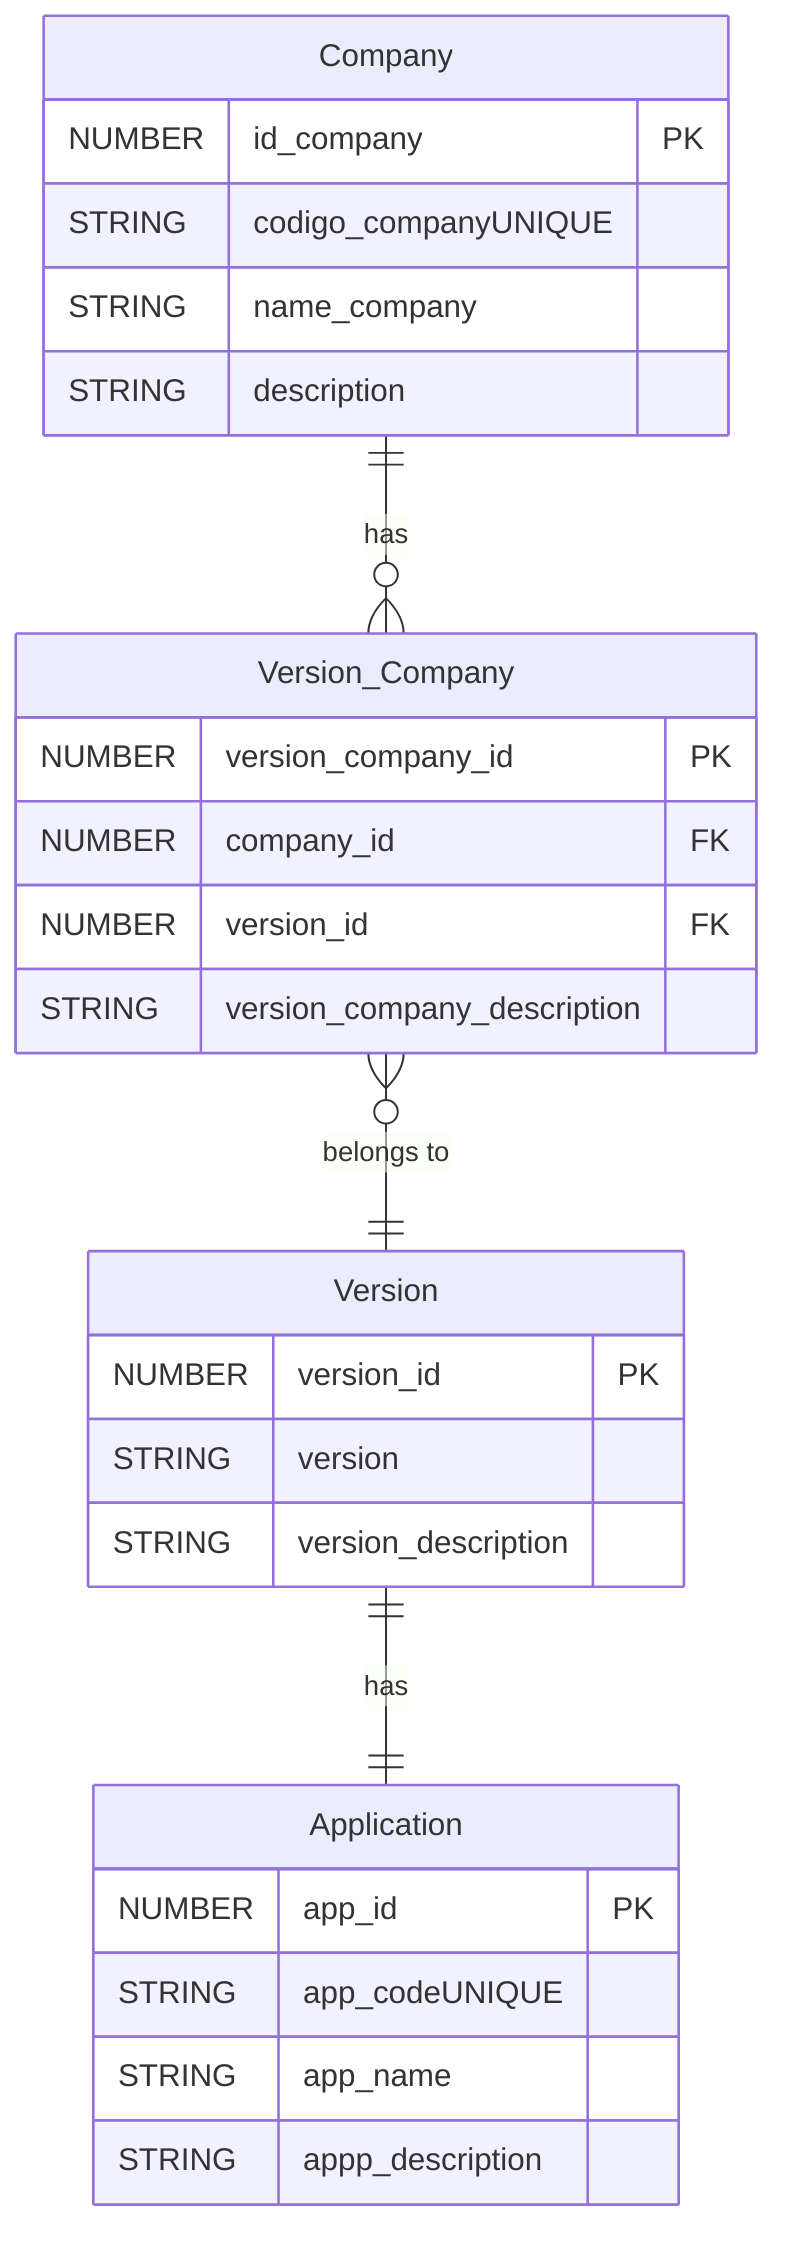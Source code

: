 erDiagram
    Company {
        NUMBER id_company PK
        STRING codigo_companyUNIQUE
        STRING name_company
        STRING description
    }

    Application {
        NUMBER app_id PK
        STRING app_codeUNIQUE
        STRING app_name
        STRING appp_description
    }

    Version {
        NUMBER version_id PK
        STRING version
        STRING version_description
    }

    Version_Company {
        NUMBER version_company_id PK
        NUMBER company_id FK
        NUMBER version_id FK
        STRING version_company_description
    }

Company ||--o{ Version_Company : "has"
Version_Company }o--|| Version : "belongs to"
Version ||--|| Application : "has"